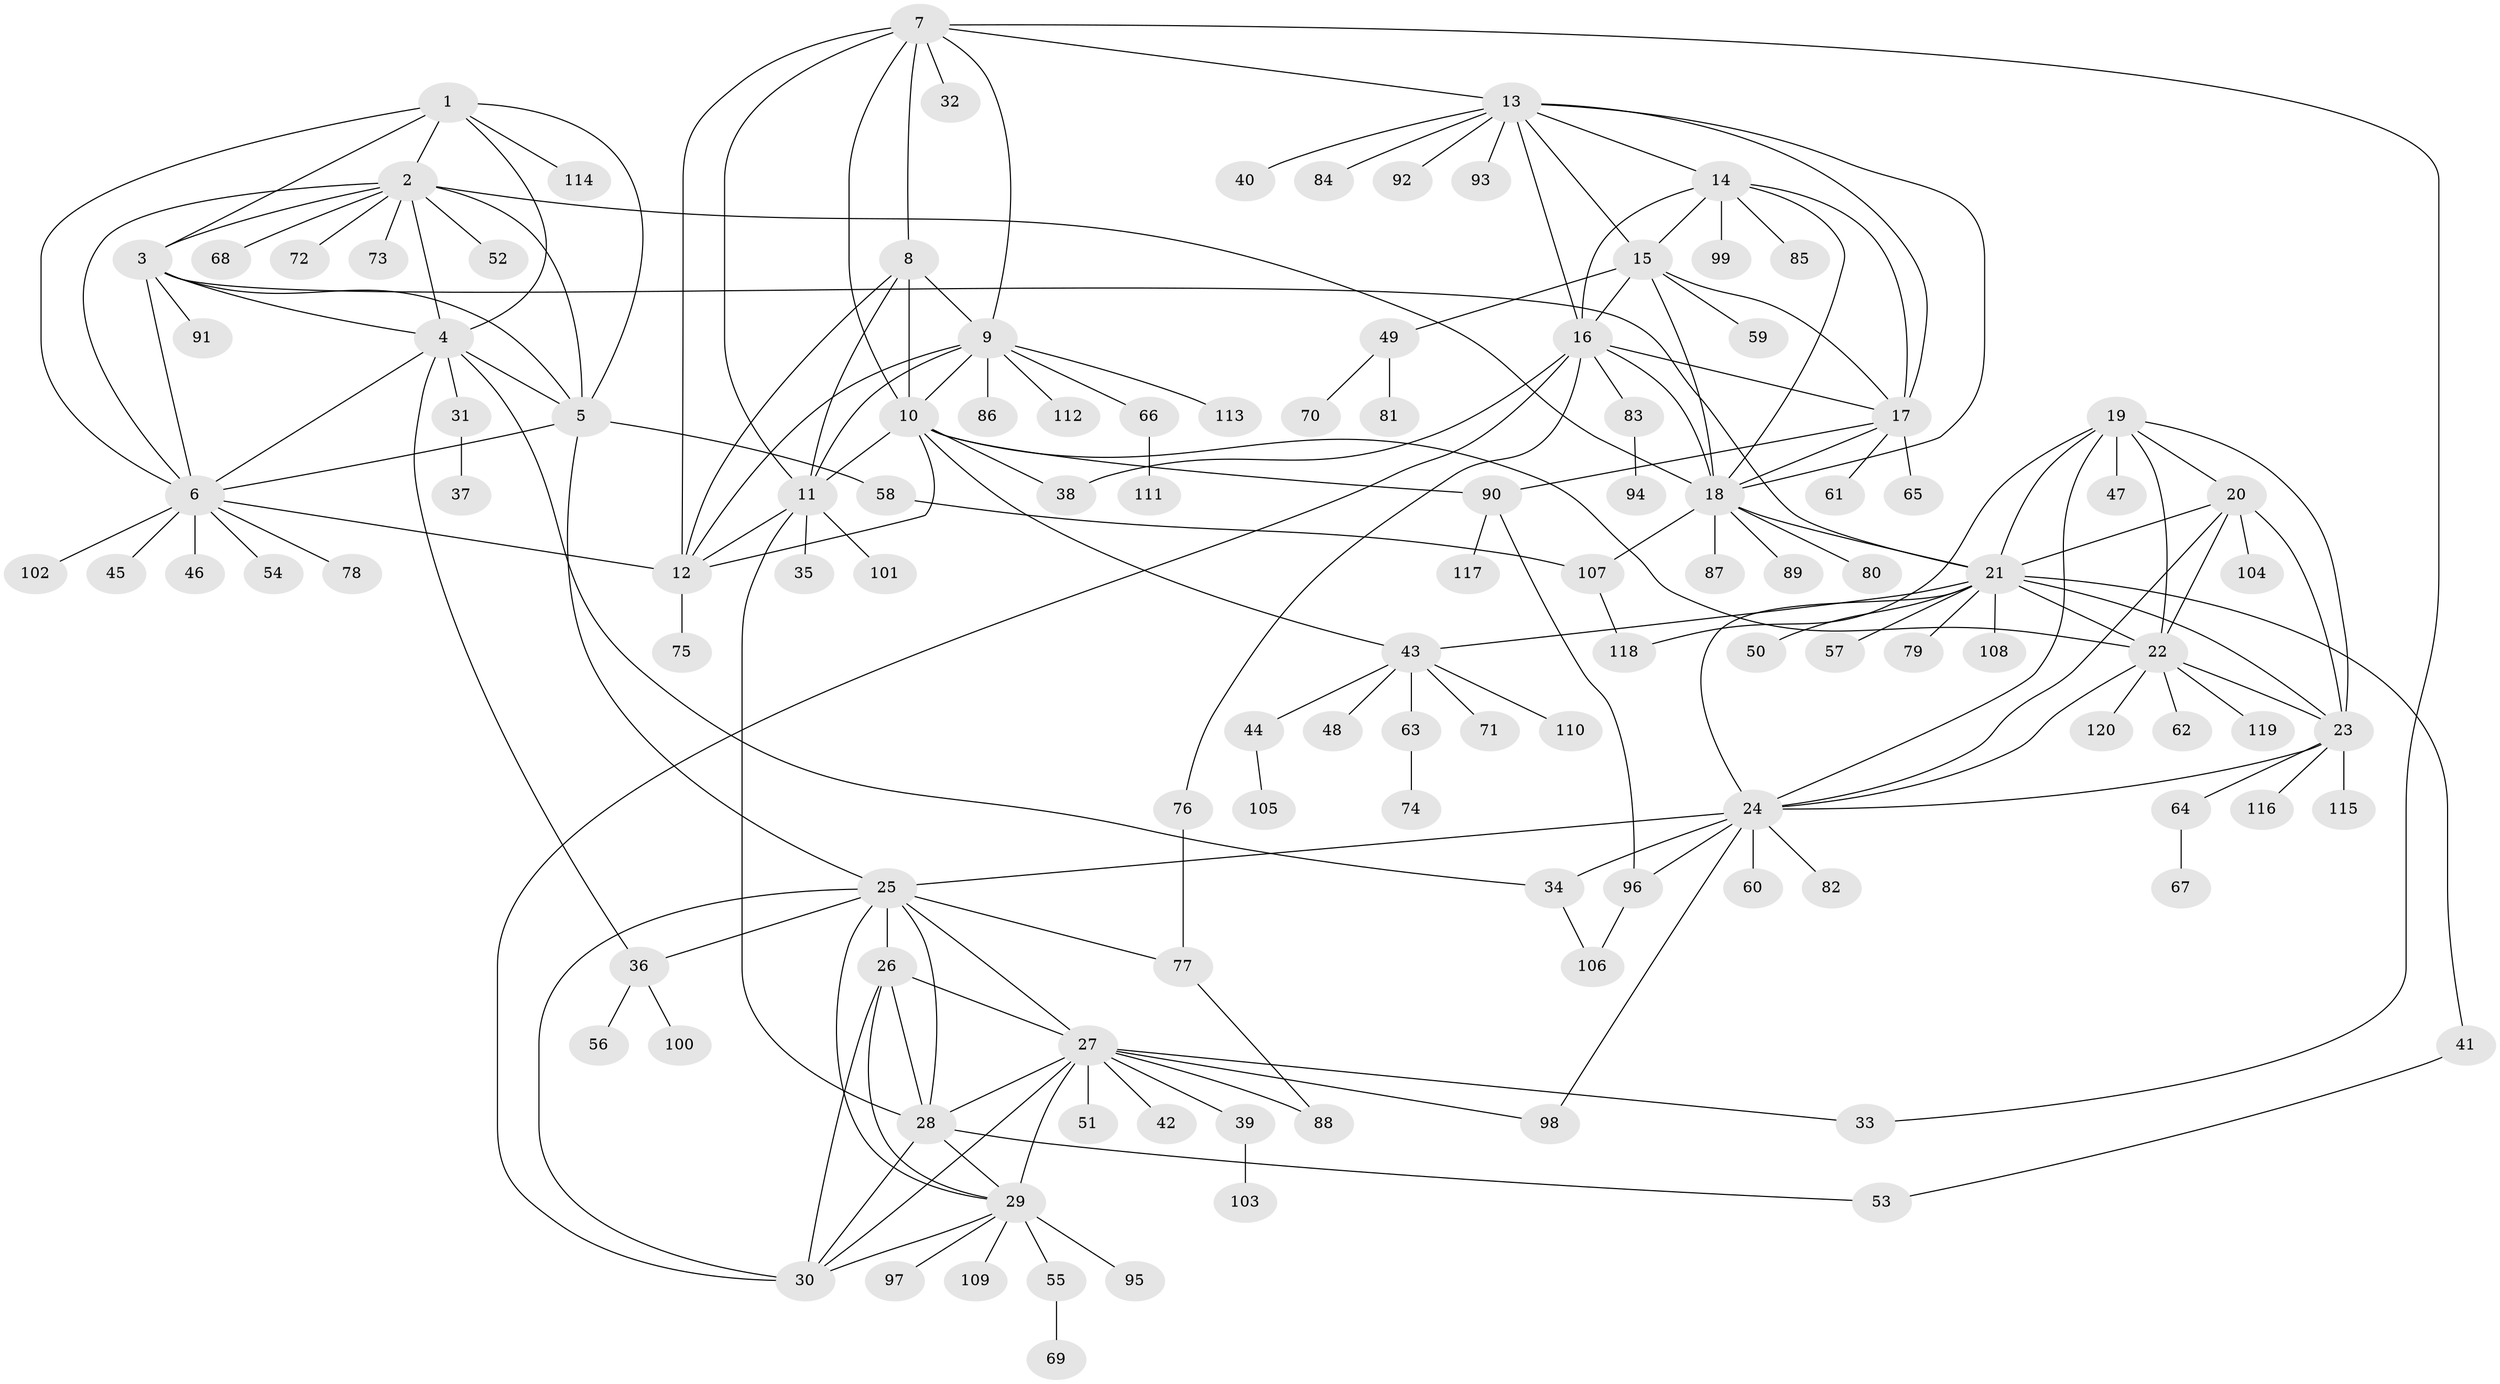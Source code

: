 // Generated by graph-tools (version 1.1) at 2025/02/03/09/25 03:02:45]
// undirected, 120 vertices, 189 edges
graph export_dot {
graph [start="1"]
  node [color=gray90,style=filled];
  1;
  2;
  3;
  4;
  5;
  6;
  7;
  8;
  9;
  10;
  11;
  12;
  13;
  14;
  15;
  16;
  17;
  18;
  19;
  20;
  21;
  22;
  23;
  24;
  25;
  26;
  27;
  28;
  29;
  30;
  31;
  32;
  33;
  34;
  35;
  36;
  37;
  38;
  39;
  40;
  41;
  42;
  43;
  44;
  45;
  46;
  47;
  48;
  49;
  50;
  51;
  52;
  53;
  54;
  55;
  56;
  57;
  58;
  59;
  60;
  61;
  62;
  63;
  64;
  65;
  66;
  67;
  68;
  69;
  70;
  71;
  72;
  73;
  74;
  75;
  76;
  77;
  78;
  79;
  80;
  81;
  82;
  83;
  84;
  85;
  86;
  87;
  88;
  89;
  90;
  91;
  92;
  93;
  94;
  95;
  96;
  97;
  98;
  99;
  100;
  101;
  102;
  103;
  104;
  105;
  106;
  107;
  108;
  109;
  110;
  111;
  112;
  113;
  114;
  115;
  116;
  117;
  118;
  119;
  120;
  1 -- 2;
  1 -- 3;
  1 -- 4;
  1 -- 5;
  1 -- 6;
  1 -- 114;
  2 -- 3;
  2 -- 4;
  2 -- 5;
  2 -- 6;
  2 -- 18;
  2 -- 52;
  2 -- 68;
  2 -- 72;
  2 -- 73;
  3 -- 4;
  3 -- 5;
  3 -- 6;
  3 -- 21;
  3 -- 91;
  4 -- 5;
  4 -- 6;
  4 -- 31;
  4 -- 34;
  4 -- 36;
  5 -- 6;
  5 -- 25;
  5 -- 58;
  6 -- 12;
  6 -- 45;
  6 -- 46;
  6 -- 54;
  6 -- 78;
  6 -- 102;
  7 -- 8;
  7 -- 9;
  7 -- 10;
  7 -- 11;
  7 -- 12;
  7 -- 13;
  7 -- 32;
  7 -- 33;
  8 -- 9;
  8 -- 10;
  8 -- 11;
  8 -- 12;
  9 -- 10;
  9 -- 11;
  9 -- 12;
  9 -- 66;
  9 -- 86;
  9 -- 112;
  9 -- 113;
  10 -- 11;
  10 -- 12;
  10 -- 22;
  10 -- 38;
  10 -- 43;
  10 -- 90;
  11 -- 12;
  11 -- 28;
  11 -- 35;
  11 -- 101;
  12 -- 75;
  13 -- 14;
  13 -- 15;
  13 -- 16;
  13 -- 17;
  13 -- 18;
  13 -- 40;
  13 -- 84;
  13 -- 92;
  13 -- 93;
  14 -- 15;
  14 -- 16;
  14 -- 17;
  14 -- 18;
  14 -- 85;
  14 -- 99;
  15 -- 16;
  15 -- 17;
  15 -- 18;
  15 -- 49;
  15 -- 59;
  16 -- 17;
  16 -- 18;
  16 -- 30;
  16 -- 38;
  16 -- 76;
  16 -- 83;
  17 -- 18;
  17 -- 61;
  17 -- 65;
  17 -- 90;
  18 -- 21;
  18 -- 80;
  18 -- 87;
  18 -- 89;
  18 -- 107;
  19 -- 20;
  19 -- 21;
  19 -- 22;
  19 -- 23;
  19 -- 24;
  19 -- 47;
  19 -- 118;
  20 -- 21;
  20 -- 22;
  20 -- 23;
  20 -- 24;
  20 -- 104;
  21 -- 22;
  21 -- 23;
  21 -- 24;
  21 -- 41;
  21 -- 43;
  21 -- 50;
  21 -- 57;
  21 -- 79;
  21 -- 108;
  22 -- 23;
  22 -- 24;
  22 -- 62;
  22 -- 119;
  22 -- 120;
  23 -- 24;
  23 -- 64;
  23 -- 115;
  23 -- 116;
  24 -- 25;
  24 -- 34;
  24 -- 60;
  24 -- 82;
  24 -- 96;
  24 -- 98;
  25 -- 26;
  25 -- 27;
  25 -- 28;
  25 -- 29;
  25 -- 30;
  25 -- 36;
  25 -- 77;
  26 -- 27;
  26 -- 28;
  26 -- 29;
  26 -- 30;
  27 -- 28;
  27 -- 29;
  27 -- 30;
  27 -- 33;
  27 -- 39;
  27 -- 42;
  27 -- 51;
  27 -- 88;
  27 -- 98;
  28 -- 29;
  28 -- 30;
  28 -- 53;
  29 -- 30;
  29 -- 55;
  29 -- 95;
  29 -- 97;
  29 -- 109;
  31 -- 37;
  34 -- 106;
  36 -- 56;
  36 -- 100;
  39 -- 103;
  41 -- 53;
  43 -- 44;
  43 -- 48;
  43 -- 63;
  43 -- 71;
  43 -- 110;
  44 -- 105;
  49 -- 70;
  49 -- 81;
  55 -- 69;
  58 -- 107;
  63 -- 74;
  64 -- 67;
  66 -- 111;
  76 -- 77;
  77 -- 88;
  83 -- 94;
  90 -- 96;
  90 -- 117;
  96 -- 106;
  107 -- 118;
}
